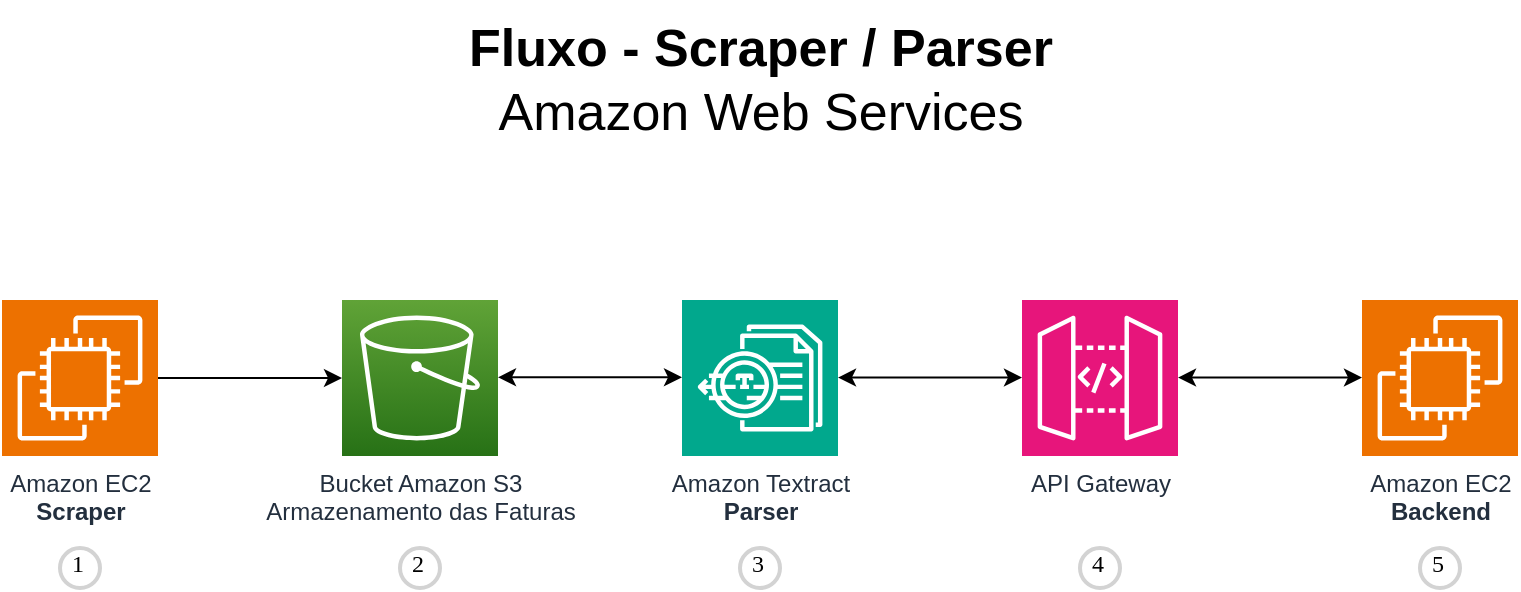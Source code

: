 <mxfile version="21.7.5" type="github">
  <diagram id="Ht1M8jgEwFfnCIfOTk4-" name="Page-1">
    <mxGraphModel dx="1195" dy="632" grid="1" gridSize="10" guides="1" tooltips="1" connect="1" arrows="1" fold="1" page="0" pageScale="1" pageWidth="1169" pageHeight="827" background="#ffffff" math="0" shadow="0">
      <root>
        <mxCell id="0" />
        <mxCell id="1" parent="0" />
        <mxCell id="UEzPUAAOIrF-is8g5C7q-116" value="Bucket Amazon S3&lt;br&gt;Armazenamento das Faturas" style="outlineConnect=0;fontColor=#232F3E;gradientColor=#60A337;gradientDirection=north;fillColor=#277116;strokeColor=#ffffff;dashed=0;verticalLabelPosition=bottom;verticalAlign=top;align=center;html=1;fontSize=12;fontStyle=0;aspect=fixed;shape=mxgraph.aws4.resourceIcon;resIcon=mxgraph.aws4.s3;labelBackgroundColor=#ffffff;" parent="1" vertex="1">
          <mxGeometry x="220.0" y="270" width="78" height="78" as="geometry" />
        </mxCell>
        <mxCell id="kIJDMvR2h0hwfvDSZGGV-17" style="edgeStyle=orthogonalEdgeStyle;rounded=0;orthogonalLoop=1;jettySize=auto;html=1;" edge="1" parent="1" source="kIJDMvR2h0hwfvDSZGGV-2">
          <mxGeometry relative="1" as="geometry">
            <mxPoint x="220" y="309.0" as="targetPoint" />
          </mxGeometry>
        </mxCell>
        <mxCell id="kIJDMvR2h0hwfvDSZGGV-2" value="Amazon EC2&lt;br&gt;&lt;b&gt;Scraper&lt;/b&gt;" style="sketch=0;points=[[0,0,0],[0.25,0,0],[0.5,0,0],[0.75,0,0],[1,0,0],[0,1,0],[0.25,1,0],[0.5,1,0],[0.75,1,0],[1,1,0],[0,0.25,0],[0,0.5,0],[0,0.75,0],[1,0.25,0],[1,0.5,0],[1,0.75,0]];outlineConnect=0;fontColor=#232F3E;fillColor=#ED7100;strokeColor=#ffffff;dashed=0;verticalLabelPosition=bottom;verticalAlign=top;align=center;html=1;fontSize=12;fontStyle=0;aspect=fixed;shape=mxgraph.aws4.resourceIcon;resIcon=mxgraph.aws4.ec2;" vertex="1" parent="1">
          <mxGeometry x="50.0" y="270" width="78" height="78" as="geometry" />
        </mxCell>
        <mxCell id="kIJDMvR2h0hwfvDSZGGV-5" value="Amazon Textract&lt;br&gt;&lt;b&gt;Parser&lt;/b&gt;" style="sketch=0;points=[[0,0,0],[0.25,0,0],[0.5,0,0],[0.75,0,0],[1,0,0],[0,1,0],[0.25,1,0],[0.5,1,0],[0.75,1,0],[1,1,0],[0,0.25,0],[0,0.5,0],[0,0.75,0],[1,0.25,0],[1,0.5,0],[1,0.75,0]];outlineConnect=0;fontColor=#232F3E;fillColor=#01A88D;strokeColor=#ffffff;dashed=0;verticalLabelPosition=bottom;verticalAlign=top;align=center;html=1;fontSize=12;fontStyle=0;aspect=fixed;shape=mxgraph.aws4.resourceIcon;resIcon=mxgraph.aws4.textract;" vertex="1" parent="1">
          <mxGeometry x="390.0" y="270" width="78" height="78" as="geometry" />
        </mxCell>
        <mxCell id="kIJDMvR2h0hwfvDSZGGV-11" value="API Gateway&lt;br&gt;" style="sketch=0;points=[[0,0,0],[0.25,0,0],[0.5,0,0],[0.75,0,0],[1,0,0],[0,1,0],[0.25,1,0],[0.5,1,0],[0.75,1,0],[1,1,0],[0,0.25,0],[0,0.5,0],[0,0.75,0],[1,0.25,0],[1,0.5,0],[1,0.75,0]];outlineConnect=0;fontColor=#232F3E;fillColor=#E7157B;strokeColor=#ffffff;dashed=0;verticalLabelPosition=bottom;verticalAlign=top;align=center;html=1;fontSize=12;fontStyle=0;aspect=fixed;shape=mxgraph.aws4.resourceIcon;resIcon=mxgraph.aws4.api_gateway;" vertex="1" parent="1">
          <mxGeometry x="560.0" y="270" width="78" height="78" as="geometry" />
        </mxCell>
        <mxCell id="kIJDMvR2h0hwfvDSZGGV-16" value="Amazon EC2&lt;br&gt;&lt;b&gt;Backend&lt;/b&gt;" style="sketch=0;points=[[0,0,0],[0.25,0,0],[0.5,0,0],[0.75,0,0],[1,0,0],[0,1,0],[0.25,1,0],[0.5,1,0],[0.75,1,0],[1,1,0],[0,0.25,0],[0,0.5,0],[0,0.75,0],[1,0.25,0],[1,0.5,0],[1,0.75,0]];outlineConnect=0;fontColor=#232F3E;fillColor=#ED7100;strokeColor=#ffffff;dashed=0;verticalLabelPosition=bottom;verticalAlign=top;align=center;html=1;fontSize=12;fontStyle=0;aspect=fixed;shape=mxgraph.aws4.resourceIcon;resIcon=mxgraph.aws4.ec2;" vertex="1" parent="1">
          <mxGeometry x="730.0" y="270" width="78" height="78" as="geometry" />
        </mxCell>
        <mxCell id="kIJDMvR2h0hwfvDSZGGV-21" style="edgeStyle=orthogonalEdgeStyle;rounded=0;orthogonalLoop=1;jettySize=auto;html=1;startArrow=classic;startFill=1;" edge="1" parent="1">
          <mxGeometry relative="1" as="geometry">
            <mxPoint x="390" y="308.66" as="targetPoint" />
            <mxPoint x="298" y="308.66" as="sourcePoint" />
          </mxGeometry>
        </mxCell>
        <mxCell id="kIJDMvR2h0hwfvDSZGGV-22" style="edgeStyle=orthogonalEdgeStyle;rounded=0;orthogonalLoop=1;jettySize=auto;html=1;startArrow=classic;startFill=1;" edge="1" parent="1">
          <mxGeometry relative="1" as="geometry">
            <mxPoint x="560" y="308.76" as="targetPoint" />
            <mxPoint x="468" y="308.76" as="sourcePoint" />
          </mxGeometry>
        </mxCell>
        <mxCell id="kIJDMvR2h0hwfvDSZGGV-23" style="edgeStyle=orthogonalEdgeStyle;rounded=0;orthogonalLoop=1;jettySize=auto;html=1;startArrow=classic;startFill=1;" edge="1" parent="1">
          <mxGeometry relative="1" as="geometry">
            <mxPoint x="730" y="308.76" as="targetPoint" />
            <mxPoint x="638" y="308.76" as="sourcePoint" />
          </mxGeometry>
        </mxCell>
        <mxCell id="kIJDMvR2h0hwfvDSZGGV-24" value="1" style="ellipse;whiteSpace=wrap;html=1;aspect=fixed;strokeWidth=2;fontFamily=Tahoma;spacingBottom=4;spacingRight=2;strokeColor=#d3d3d3;" vertex="1" parent="1">
          <mxGeometry x="79" y="394" width="20" height="20" as="geometry" />
        </mxCell>
        <mxCell id="kIJDMvR2h0hwfvDSZGGV-25" value="2" style="ellipse;whiteSpace=wrap;html=1;aspect=fixed;strokeWidth=2;fontFamily=Tahoma;spacingBottom=4;spacingRight=2;strokeColor=#d3d3d3;" vertex="1" parent="1">
          <mxGeometry x="249" y="394" width="20" height="20" as="geometry" />
        </mxCell>
        <mxCell id="kIJDMvR2h0hwfvDSZGGV-26" value="3" style="ellipse;whiteSpace=wrap;html=1;aspect=fixed;strokeWidth=2;fontFamily=Tahoma;spacingBottom=4;spacingRight=2;strokeColor=#d3d3d3;" vertex="1" parent="1">
          <mxGeometry x="419" y="394" width="20" height="20" as="geometry" />
        </mxCell>
        <mxCell id="kIJDMvR2h0hwfvDSZGGV-27" value="4" style="ellipse;whiteSpace=wrap;html=1;aspect=fixed;strokeWidth=2;fontFamily=Tahoma;spacingBottom=4;spacingRight=2;strokeColor=#d3d3d3;" vertex="1" parent="1">
          <mxGeometry x="589" y="394" width="20" height="20" as="geometry" />
        </mxCell>
        <mxCell id="kIJDMvR2h0hwfvDSZGGV-28" value="5" style="ellipse;whiteSpace=wrap;html=1;aspect=fixed;strokeWidth=2;fontFamily=Tahoma;spacingBottom=4;spacingRight=2;strokeColor=#d3d3d3;" vertex="1" parent="1">
          <mxGeometry x="759" y="394" width="20" height="20" as="geometry" />
        </mxCell>
        <mxCell id="kIJDMvR2h0hwfvDSZGGV-32" value="&lt;font style=&quot;font-size: 26px;&quot;&gt;&lt;b&gt;Fluxo - Scraper / Parser&lt;/b&gt;&lt;br&gt;Amazon Web Services&lt;/font&gt;" style="text;html=1;align=center;verticalAlign=middle;resizable=0;points=[];autosize=1;strokeColor=none;fillColor=none;" vertex="1" parent="1">
          <mxGeometry x="269" y="120" width="320" height="80" as="geometry" />
        </mxCell>
      </root>
    </mxGraphModel>
  </diagram>
</mxfile>
